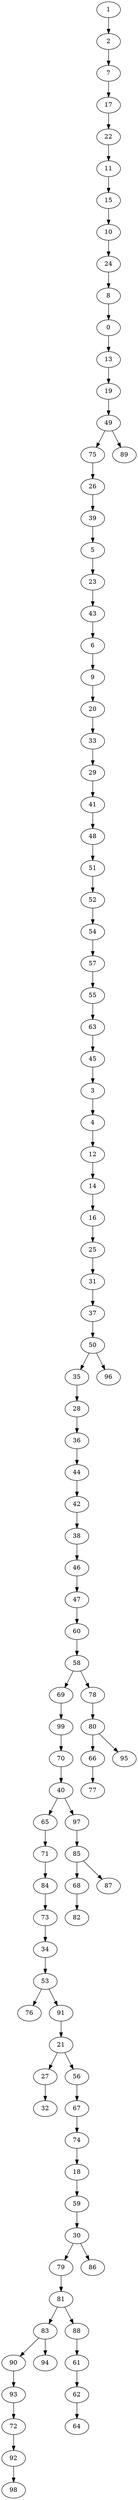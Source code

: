 digraph Geo_100_DFSRT {
1;2;7;17;22;11;15;10;24;8;0;13;19;49;75;26;39;5;23;43;6;9;20;33;29;41;48;51;52;54;57;55;63;45;3;4;12;14;16;25;31;37;50;35;28;36;44;42;38;46;47;60;58;69;99;70;40;65;71;84;73;34;53;76;91;21;27;32;56;67;74;18;59;30;79;81;83;90;93;72;92;98;94;88;61;62;64;86;97;85;68;82;87;78;80;66;77;95;96;89;1 -> 2;
2 -> 7;
7 -> 17;
17 -> 22;
22 -> 11;
11 -> 15;
15 -> 10;
10 -> 24;
24 -> 8;
8 -> 0;
0 -> 13;
13 -> 19;
19 -> 49;
49 -> 75;
75 -> 26;
26 -> 39;
39 -> 5;
5 -> 23;
23 -> 43;
43 -> 6;
6 -> 9;
9 -> 20;
20 -> 33;
33 -> 29;
29 -> 41;
41 -> 48;
48 -> 51;
51 -> 52;
52 -> 54;
54 -> 57;
57 -> 55;
55 -> 63;
63 -> 45;
45 -> 3;
3 -> 4;
4 -> 12;
12 -> 14;
14 -> 16;
16 -> 25;
25 -> 31;
31 -> 37;
37 -> 50;
50 -> 35;
35 -> 28;
28 -> 36;
36 -> 44;
44 -> 42;
42 -> 38;
38 -> 46;
46 -> 47;
47 -> 60;
60 -> 58;
58 -> 69;
69 -> 99;
99 -> 70;
70 -> 40;
40 -> 65;
65 -> 71;
71 -> 84;
84 -> 73;
73 -> 34;
34 -> 53;
53 -> 76;
53 -> 91;
91 -> 21;
21 -> 27;
27 -> 32;
21 -> 56;
56 -> 67;
67 -> 74;
74 -> 18;
18 -> 59;
59 -> 30;
30 -> 79;
79 -> 81;
81 -> 83;
83 -> 90;
90 -> 93;
93 -> 72;
72 -> 92;
92 -> 98;
83 -> 94;
81 -> 88;
88 -> 61;
61 -> 62;
62 -> 64;
30 -> 86;
40 -> 97;
97 -> 85;
85 -> 68;
68 -> 82;
85 -> 87;
58 -> 78;
78 -> 80;
80 -> 66;
66 -> 77;
80 -> 95;
50 -> 96;
49 -> 89;
}
